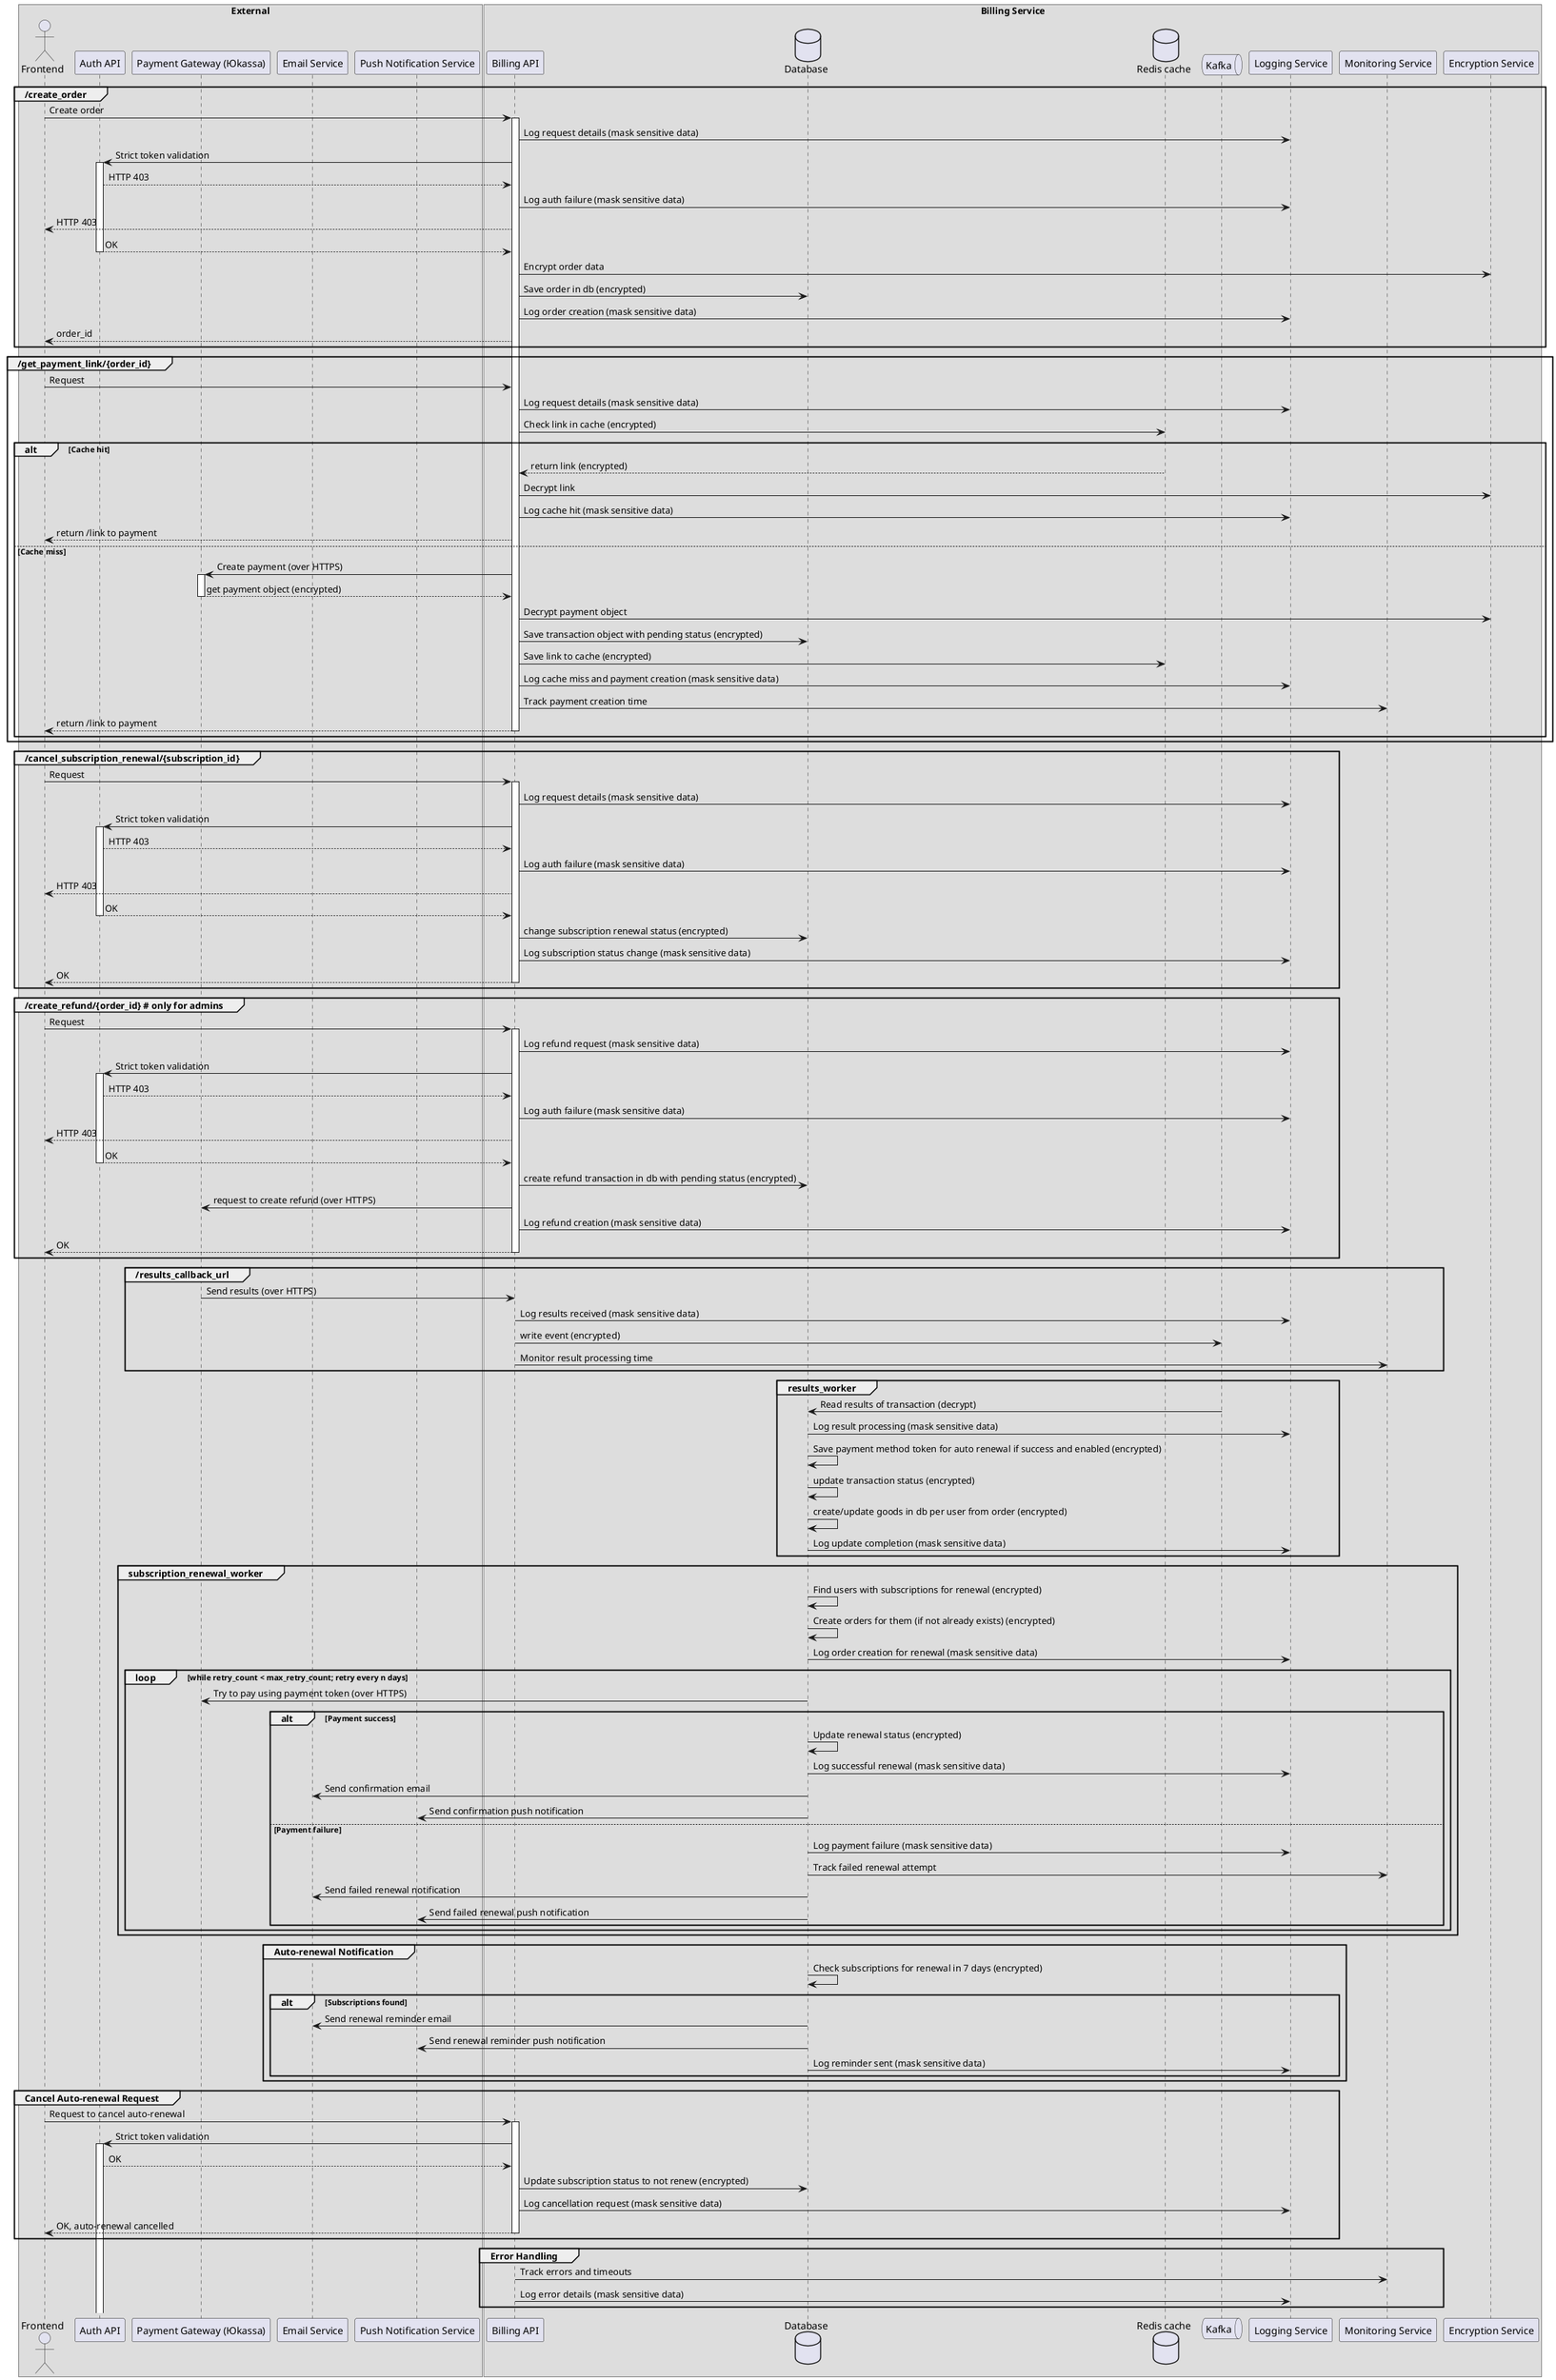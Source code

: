 @startuml
box External
actor "Frontend" as frontend
participant "Auth API" as auth
participant "Payment Gateway (Юkassa)" as payment
participant "Email Service" as email
participant "Push Notification Service" as push
box end

box Billing Service
participant "Billing API" as billing
database "Database" as db
database "Redis cache" as cache
queue "Kafka" as kafka
participant "Logging Service" as logging
participant "Monitoring Service" as monitoring
participant "Encryption Service" as encryption
box end

group /create_order
frontend -> billing++: Create order
billing -> logging: Log request details (mask sensitive data)
billing -> auth++: Strict token validation
auth --> billing: HTTP 403
billing -> logging: Log auth failure (mask sensitive data)
billing --> frontend: HTTP 403
auth --> billing--: OK
billing -> encryption: Encrypt order data
billing -> db: Save order in db (encrypted)
billing -> logging: Log order creation (mask sensitive data)
billing --> frontend: order_id
end

group /get_payment_link/{order_id}
frontend -> billing: Request
billing -> logging: Log request details (mask sensitive data)
billing -> cache: Check link in cache (encrypted)
alt Cache hit
    cache --> billing: return link (encrypted)
    billing -> encryption: Decrypt link
    billing -> logging: Log cache hit (mask sensitive data)
    billing --> frontend: return /link to payment
else Cache miss
    billing -> payment++: Create payment (over HTTPS)
    payment --> billing--: get payment object (encrypted)
    billing -> encryption: Decrypt payment object
    billing -> db: Save transaction object with pending status (encrypted)
    billing -> cache: Save link to cache (encrypted)
    billing -> logging: Log cache miss and payment creation (mask sensitive data)
    billing -> monitoring: Track payment creation time
    billing --> frontend--: return /link to payment
end
end

group /cancel_subscription_renewal/{subscription_id}
frontend -> billing++: Request
billing -> logging: Log request details (mask sensitive data)
billing -> auth++: Strict token validation
auth --> billing: HTTP 403
billing -> logging: Log auth failure (mask sensitive data)
billing --> frontend: HTTP 403
auth --> billing--: OK
billing -> db: change subscription renewal status (encrypted)
billing -> logging: Log subscription status change (mask sensitive data)
billing --> frontend--: OK
end

group /create_refund/{order_id} # only for admins
frontend -> billing++: Request
billing -> logging: Log refund request (mask sensitive data)
billing -> auth++: Strict token validation
auth --> billing: HTTP 403
billing -> logging: Log auth failure (mask sensitive data)
billing --> frontend: HTTP 403
auth --> billing--: OK
billing -> db: create refund transaction in db with pending status (encrypted)
billing -> payment: request to create refund (over HTTPS)
billing -> logging: Log refund creation (mask sensitive data)
billing --> frontend--: OK
end

group /results_callback_url
payment -> billing: Send results (over HTTPS)
billing -> logging: Log results received (mask sensitive data)
billing -> kafka: write event (encrypted)
billing -> monitoring: Monitor result processing time
end

group results_worker
kafka -> db: Read results of transaction (decrypt)
db -> logging: Log result processing (mask sensitive data)
db -> db: Save payment method token for auto renewal if success and enabled (encrypted)
db -> db: update transaction status (encrypted)
db -> db: create/update goods in db per user from order (encrypted)
db -> logging: Log update completion (mask sensitive data)
end

group subscription_renewal_worker
db -> db: Find users with subscriptions for renewal (encrypted)
db -> db: Create orders for them (if not already exists) (encrypted)
db -> logging: Log order creation for renewal (mask sensitive data)
loop while retry_count < max_retry_count; retry every n days
    db -> payment: Try to pay using payment token (over HTTPS)
    alt Payment success
        db -> db: Update renewal status (encrypted)
        db -> logging: Log successful renewal (mask sensitive data)
        db -> email: Send confirmation email
        db -> push: Send confirmation push notification
    else Payment failure
        db -> logging: Log payment failure (mask sensitive data)
        db -> monitoring: Track failed renewal attempt
        db -> email: Send failed renewal notification
        db -> push: Send failed renewal push notification
    end
end
end

group Auto-renewal Notification
db -> db: Check subscriptions for renewal in 7 days (encrypted)
alt Subscriptions found
    db -> email: Send renewal reminder email
    db -> push: Send renewal reminder push notification
    db -> logging: Log reminder sent (mask sensitive data)
end
end

group Cancel Auto-renewal Request
frontend -> billing++: Request to cancel auto-renewal
billing -> auth++: Strict token validation
auth --> billing: OK
billing -> db: Update subscription status to not renew (encrypted)
billing -> logging: Log cancellation request (mask sensitive data)
billing --> frontend--: OK, auto-renewal cancelled
end

group Error Handling
billing -> monitoring: Track errors and timeouts
billing -> logging: Log error details (mask sensitive data)
end
@enduml
